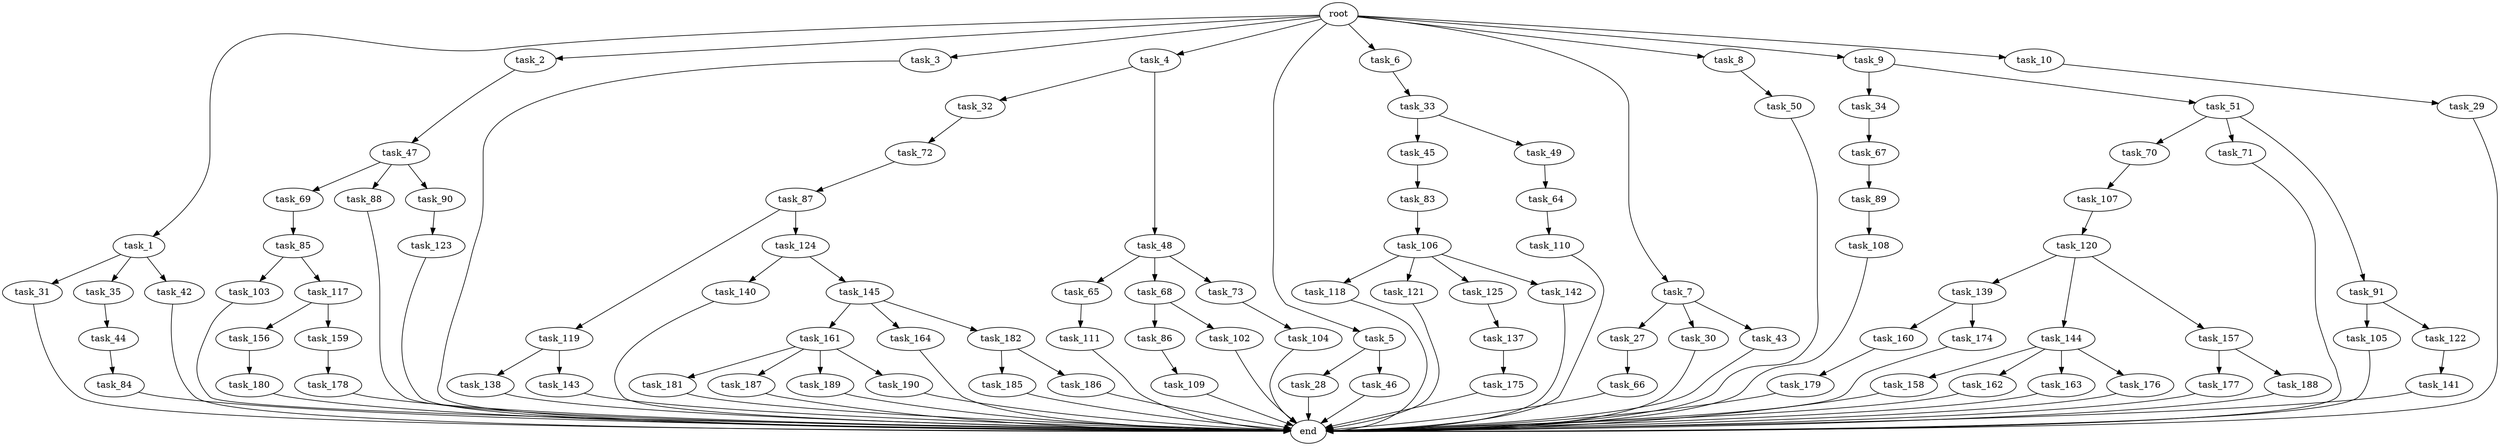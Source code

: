 digraph G {
  root [size="0.000000"];
  task_1 [size="10.240000"];
  task_2 [size="10.240000"];
  task_3 [size="10.240000"];
  task_4 [size="10.240000"];
  task_5 [size="10.240000"];
  task_6 [size="10.240000"];
  task_7 [size="10.240000"];
  task_8 [size="10.240000"];
  task_9 [size="10.240000"];
  task_10 [size="10.240000"];
  task_27 [size="773094113.280000"];
  task_28 [size="5497558138.880000"];
  task_29 [size="8589934592.000000"];
  task_30 [size="773094113.280000"];
  task_31 [size="5497558138.880000"];
  task_32 [size="4209067950.080000"];
  task_33 [size="343597383.680000"];
  task_34 [size="1374389534.720000"];
  task_35 [size="5497558138.880000"];
  task_42 [size="5497558138.880000"];
  task_43 [size="773094113.280000"];
  task_44 [size="8589934592.000000"];
  task_45 [size="6957847019.520000"];
  task_46 [size="5497558138.880000"];
  task_47 [size="343597383.680000"];
  task_48 [size="4209067950.080000"];
  task_49 [size="6957847019.520000"];
  task_50 [size="6957847019.520000"];
  task_51 [size="1374389534.720000"];
  task_64 [size="4209067950.080000"];
  task_65 [size="3092376453.120000"];
  task_66 [size="343597383.680000"];
  task_67 [size="2147483648.000000"];
  task_68 [size="3092376453.120000"];
  task_69 [size="4209067950.080000"];
  task_70 [size="4209067950.080000"];
  task_71 [size="4209067950.080000"];
  task_72 [size="3092376453.120000"];
  task_73 [size="3092376453.120000"];
  task_83 [size="3092376453.120000"];
  task_84 [size="5497558138.880000"];
  task_85 [size="1374389534.720000"];
  task_86 [size="1374389534.720000"];
  task_87 [size="3092376453.120000"];
  task_88 [size="4209067950.080000"];
  task_89 [size="773094113.280000"];
  task_90 [size="4209067950.080000"];
  task_91 [size="4209067950.080000"];
  task_102 [size="1374389534.720000"];
  task_103 [size="6957847019.520000"];
  task_104 [size="343597383.680000"];
  task_105 [size="6957847019.520000"];
  task_106 [size="5497558138.880000"];
  task_107 [size="5497558138.880000"];
  task_108 [size="8589934592.000000"];
  task_109 [size="343597383.680000"];
  task_110 [size="1374389534.720000"];
  task_111 [size="2147483648.000000"];
  task_117 [size="6957847019.520000"];
  task_118 [size="1374389534.720000"];
  task_119 [size="773094113.280000"];
  task_120 [size="2147483648.000000"];
  task_121 [size="1374389534.720000"];
  task_122 [size="6957847019.520000"];
  task_123 [size="2147483648.000000"];
  task_124 [size="773094113.280000"];
  task_125 [size="1374389534.720000"];
  task_137 [size="5497558138.880000"];
  task_138 [size="8589934592.000000"];
  task_139 [size="8589934592.000000"];
  task_140 [size="1374389534.720000"];
  task_141 [size="3092376453.120000"];
  task_142 [size="1374389534.720000"];
  task_143 [size="8589934592.000000"];
  task_144 [size="8589934592.000000"];
  task_145 [size="1374389534.720000"];
  task_156 [size="8589934592.000000"];
  task_157 [size="8589934592.000000"];
  task_158 [size="2147483648.000000"];
  task_159 [size="8589934592.000000"];
  task_160 [size="773094113.280000"];
  task_161 [size="6957847019.520000"];
  task_162 [size="2147483648.000000"];
  task_163 [size="2147483648.000000"];
  task_164 [size="6957847019.520000"];
  task_174 [size="773094113.280000"];
  task_175 [size="4209067950.080000"];
  task_176 [size="2147483648.000000"];
  task_177 [size="773094113.280000"];
  task_178 [size="3092376453.120000"];
  task_179 [size="343597383.680000"];
  task_180 [size="773094113.280000"];
  task_181 [size="773094113.280000"];
  task_182 [size="6957847019.520000"];
  task_185 [size="8589934592.000000"];
  task_186 [size="8589934592.000000"];
  task_187 [size="773094113.280000"];
  task_188 [size="773094113.280000"];
  task_189 [size="773094113.280000"];
  task_190 [size="773094113.280000"];
  end [size="0.000000"];

  root -> task_1 [size="1.000000"];
  root -> task_2 [size="1.000000"];
  root -> task_3 [size="1.000000"];
  root -> task_4 [size="1.000000"];
  root -> task_5 [size="1.000000"];
  root -> task_6 [size="1.000000"];
  root -> task_7 [size="1.000000"];
  root -> task_8 [size="1.000000"];
  root -> task_9 [size="1.000000"];
  root -> task_10 [size="1.000000"];
  task_1 -> task_31 [size="536870912.000000"];
  task_1 -> task_35 [size="536870912.000000"];
  task_1 -> task_42 [size="536870912.000000"];
  task_2 -> task_47 [size="33554432.000000"];
  task_3 -> end [size="1.000000"];
  task_4 -> task_32 [size="411041792.000000"];
  task_4 -> task_48 [size="411041792.000000"];
  task_5 -> task_28 [size="536870912.000000"];
  task_5 -> task_46 [size="536870912.000000"];
  task_6 -> task_33 [size="33554432.000000"];
  task_7 -> task_27 [size="75497472.000000"];
  task_7 -> task_30 [size="75497472.000000"];
  task_7 -> task_43 [size="75497472.000000"];
  task_8 -> task_50 [size="679477248.000000"];
  task_9 -> task_34 [size="134217728.000000"];
  task_9 -> task_51 [size="134217728.000000"];
  task_10 -> task_29 [size="838860800.000000"];
  task_27 -> task_66 [size="33554432.000000"];
  task_28 -> end [size="1.000000"];
  task_29 -> end [size="1.000000"];
  task_30 -> end [size="1.000000"];
  task_31 -> end [size="1.000000"];
  task_32 -> task_72 [size="301989888.000000"];
  task_33 -> task_45 [size="679477248.000000"];
  task_33 -> task_49 [size="679477248.000000"];
  task_34 -> task_67 [size="209715200.000000"];
  task_35 -> task_44 [size="838860800.000000"];
  task_42 -> end [size="1.000000"];
  task_43 -> end [size="1.000000"];
  task_44 -> task_84 [size="536870912.000000"];
  task_45 -> task_83 [size="301989888.000000"];
  task_46 -> end [size="1.000000"];
  task_47 -> task_69 [size="411041792.000000"];
  task_47 -> task_88 [size="411041792.000000"];
  task_47 -> task_90 [size="411041792.000000"];
  task_48 -> task_65 [size="301989888.000000"];
  task_48 -> task_68 [size="301989888.000000"];
  task_48 -> task_73 [size="301989888.000000"];
  task_49 -> task_64 [size="411041792.000000"];
  task_50 -> end [size="1.000000"];
  task_51 -> task_70 [size="411041792.000000"];
  task_51 -> task_71 [size="411041792.000000"];
  task_51 -> task_91 [size="411041792.000000"];
  task_64 -> task_110 [size="134217728.000000"];
  task_65 -> task_111 [size="209715200.000000"];
  task_66 -> end [size="1.000000"];
  task_67 -> task_89 [size="75497472.000000"];
  task_68 -> task_86 [size="134217728.000000"];
  task_68 -> task_102 [size="134217728.000000"];
  task_69 -> task_85 [size="134217728.000000"];
  task_70 -> task_107 [size="536870912.000000"];
  task_71 -> end [size="1.000000"];
  task_72 -> task_87 [size="301989888.000000"];
  task_73 -> task_104 [size="33554432.000000"];
  task_83 -> task_106 [size="536870912.000000"];
  task_84 -> end [size="1.000000"];
  task_85 -> task_103 [size="679477248.000000"];
  task_85 -> task_117 [size="679477248.000000"];
  task_86 -> task_109 [size="33554432.000000"];
  task_87 -> task_119 [size="75497472.000000"];
  task_87 -> task_124 [size="75497472.000000"];
  task_88 -> end [size="1.000000"];
  task_89 -> task_108 [size="838860800.000000"];
  task_90 -> task_123 [size="209715200.000000"];
  task_91 -> task_105 [size="679477248.000000"];
  task_91 -> task_122 [size="679477248.000000"];
  task_102 -> end [size="1.000000"];
  task_103 -> end [size="1.000000"];
  task_104 -> end [size="1.000000"];
  task_105 -> end [size="1.000000"];
  task_106 -> task_118 [size="134217728.000000"];
  task_106 -> task_121 [size="134217728.000000"];
  task_106 -> task_125 [size="134217728.000000"];
  task_106 -> task_142 [size="134217728.000000"];
  task_107 -> task_120 [size="209715200.000000"];
  task_108 -> end [size="1.000000"];
  task_109 -> end [size="1.000000"];
  task_110 -> end [size="1.000000"];
  task_111 -> end [size="1.000000"];
  task_117 -> task_156 [size="838860800.000000"];
  task_117 -> task_159 [size="838860800.000000"];
  task_118 -> end [size="1.000000"];
  task_119 -> task_138 [size="838860800.000000"];
  task_119 -> task_143 [size="838860800.000000"];
  task_120 -> task_139 [size="838860800.000000"];
  task_120 -> task_144 [size="838860800.000000"];
  task_120 -> task_157 [size="838860800.000000"];
  task_121 -> end [size="1.000000"];
  task_122 -> task_141 [size="301989888.000000"];
  task_123 -> end [size="1.000000"];
  task_124 -> task_140 [size="134217728.000000"];
  task_124 -> task_145 [size="134217728.000000"];
  task_125 -> task_137 [size="536870912.000000"];
  task_137 -> task_175 [size="411041792.000000"];
  task_138 -> end [size="1.000000"];
  task_139 -> task_160 [size="75497472.000000"];
  task_139 -> task_174 [size="75497472.000000"];
  task_140 -> end [size="1.000000"];
  task_141 -> end [size="1.000000"];
  task_142 -> end [size="1.000000"];
  task_143 -> end [size="1.000000"];
  task_144 -> task_158 [size="209715200.000000"];
  task_144 -> task_162 [size="209715200.000000"];
  task_144 -> task_163 [size="209715200.000000"];
  task_144 -> task_176 [size="209715200.000000"];
  task_145 -> task_161 [size="679477248.000000"];
  task_145 -> task_164 [size="679477248.000000"];
  task_145 -> task_182 [size="679477248.000000"];
  task_156 -> task_180 [size="75497472.000000"];
  task_157 -> task_177 [size="75497472.000000"];
  task_157 -> task_188 [size="75497472.000000"];
  task_158 -> end [size="1.000000"];
  task_159 -> task_178 [size="301989888.000000"];
  task_160 -> task_179 [size="33554432.000000"];
  task_161 -> task_181 [size="75497472.000000"];
  task_161 -> task_187 [size="75497472.000000"];
  task_161 -> task_189 [size="75497472.000000"];
  task_161 -> task_190 [size="75497472.000000"];
  task_162 -> end [size="1.000000"];
  task_163 -> end [size="1.000000"];
  task_164 -> end [size="1.000000"];
  task_174 -> end [size="1.000000"];
  task_175 -> end [size="1.000000"];
  task_176 -> end [size="1.000000"];
  task_177 -> end [size="1.000000"];
  task_178 -> end [size="1.000000"];
  task_179 -> end [size="1.000000"];
  task_180 -> end [size="1.000000"];
  task_181 -> end [size="1.000000"];
  task_182 -> task_185 [size="838860800.000000"];
  task_182 -> task_186 [size="838860800.000000"];
  task_185 -> end [size="1.000000"];
  task_186 -> end [size="1.000000"];
  task_187 -> end [size="1.000000"];
  task_188 -> end [size="1.000000"];
  task_189 -> end [size="1.000000"];
  task_190 -> end [size="1.000000"];
}
